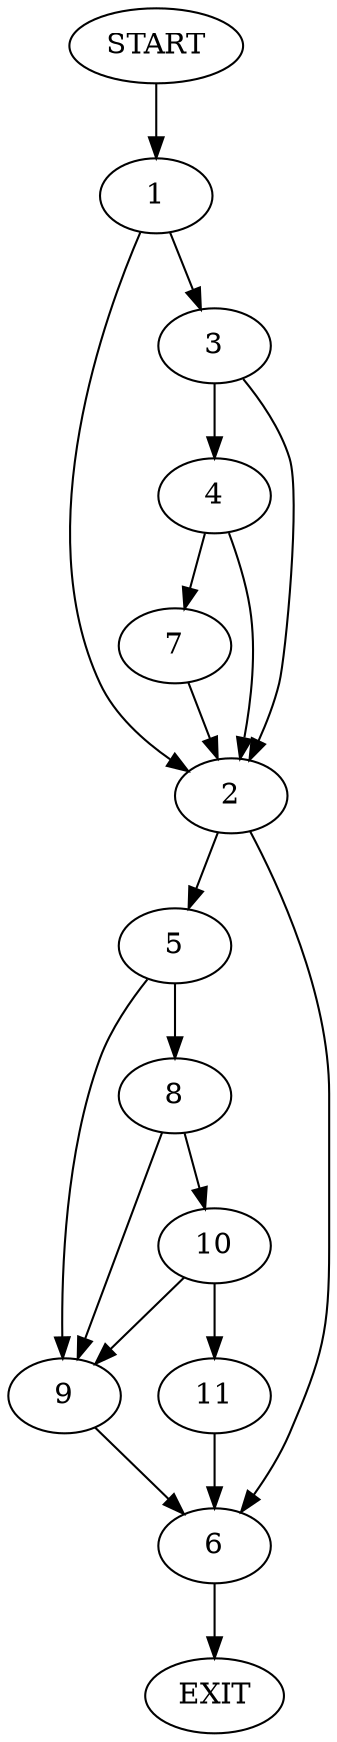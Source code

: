 digraph {
0 [label="START"]
12 [label="EXIT"]
0 -> 1
1 -> 2
1 -> 3
3 -> 2
3 -> 4
2 -> 5
2 -> 6
4 -> 2
4 -> 7
7 -> 2
5 -> 8
5 -> 9
6 -> 12
8 -> 10
8 -> 9
9 -> 6
10 -> 11
10 -> 9
11 -> 6
}
